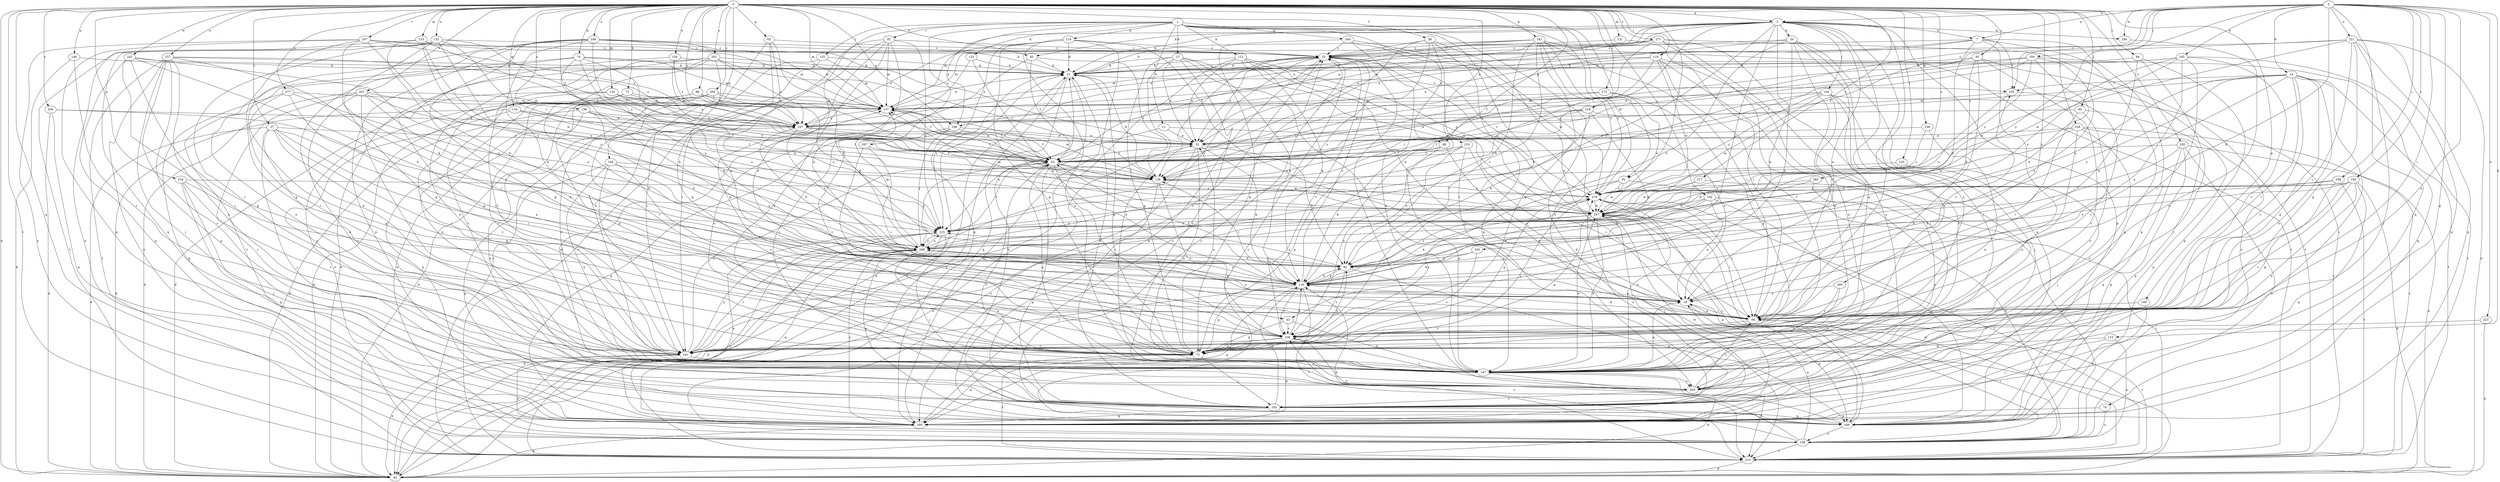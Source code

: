strict digraph  {
0;
1;
2;
3;
7;
10;
11;
13;
14;
20;
21;
27;
30;
32;
42;
43;
52;
56;
62;
63;
69;
70;
72;
73;
74;
82;
83;
84;
88;
91;
92;
94;
95;
102;
103;
104;
105;
110;
112;
114;
115;
116;
119;
120;
125;
126;
131;
132;
133;
134;
137;
146;
147;
152;
153;
154;
156;
157;
158;
160;
161;
164;
168;
169;
180;
183;
184;
188;
191;
200;
201;
202;
203;
207;
214;
216;
217;
218;
221;
223;
225;
228;
230;
235;
236;
238;
242;
244;
245;
246;
247;
248;
257;
262;
265;
267;
268;
269;
271;
272;
277;
279;
0 -> 3  [label=a];
0 -> 27  [label=c];
0 -> 30  [label=c];
0 -> 42  [label=d];
0 -> 56  [label=f];
0 -> 62  [label=f];
0 -> 63  [label=g];
0 -> 69  [label=g];
0 -> 73  [label=h];
0 -> 74  [label=h];
0 -> 82  [label=h];
0 -> 84  [label=i];
0 -> 88  [label=i];
0 -> 91  [label=i];
0 -> 95  [label=j];
0 -> 102  [label=j];
0 -> 119  [label=l];
0 -> 120  [label=l];
0 -> 131  [label=m];
0 -> 132  [label=m];
0 -> 133  [label=m];
0 -> 134  [label=m];
0 -> 137  [label=m];
0 -> 146  [label=n];
0 -> 152  [label=o];
0 -> 153  [label=o];
0 -> 154  [label=o];
0 -> 156  [label=o];
0 -> 157  [label=o];
0 -> 160  [label=p];
0 -> 161  [label=p];
0 -> 164  [label=p];
0 -> 168  [label=p];
0 -> 180  [label=q];
0 -> 200  [label=s];
0 -> 201  [label=s];
0 -> 202  [label=s];
0 -> 207  [label=t];
0 -> 214  [label=t];
0 -> 216  [label=u];
0 -> 217  [label=u];
0 -> 228  [label=v];
0 -> 230  [label=v];
0 -> 238  [label=w];
0 -> 242  [label=w];
0 -> 248  [label=x];
0 -> 257  [label=x];
0 -> 262  [label=y];
0 -> 265  [label=y];
0 -> 269  [label=z];
0 -> 271  [label=z];
0 -> 272  [label=z];
0 -> 277  [label=z];
1 -> 11  [label=b];
1 -> 13  [label=b];
1 -> 42  [label=d];
1 -> 43  [label=e];
1 -> 69  [label=g];
1 -> 91  [label=i];
1 -> 92  [label=i];
1 -> 110  [label=k];
1 -> 112  [label=k];
1 -> 114  [label=k];
1 -> 125  [label=l];
1 -> 168  [label=p];
1 -> 214  [label=t];
1 -> 218  [label=u];
1 -> 244  [label=w];
1 -> 267  [label=y];
1 -> 279  [label=z];
2 -> 3  [label=a];
2 -> 7  [label=a];
2 -> 14  [label=b];
2 -> 70  [label=g];
2 -> 94  [label=i];
2 -> 115  [label=k];
2 -> 116  [label=k];
2 -> 147  [label=n];
2 -> 180  [label=q];
2 -> 183  [label=r];
2 -> 184  [label=r];
2 -> 188  [label=r];
2 -> 218  [label=u];
2 -> 221  [label=u];
2 -> 223  [label=u];
2 -> 235  [label=v];
2 -> 245  [label=w];
2 -> 246  [label=w];
2 -> 268  [label=y];
3 -> 7  [label=a];
3 -> 10  [label=a];
3 -> 20  [label=b];
3 -> 21  [label=b];
3 -> 43  [label=e];
3 -> 52  [label=e];
3 -> 82  [label=h];
3 -> 94  [label=i];
3 -> 103  [label=j];
3 -> 104  [label=j];
3 -> 105  [label=j];
3 -> 126  [label=l];
3 -> 137  [label=m];
3 -> 147  [label=n];
3 -> 168  [label=p];
3 -> 169  [label=p];
3 -> 246  [label=w];
3 -> 257  [label=x];
3 -> 268  [label=y];
7 -> 32  [label=c];
7 -> 83  [label=h];
7 -> 137  [label=m];
7 -> 169  [label=p];
7 -> 180  [label=q];
7 -> 191  [label=r];
7 -> 235  [label=v];
7 -> 257  [label=x];
10 -> 94  [label=i];
10 -> 169  [label=p];
10 -> 235  [label=v];
10 -> 268  [label=y];
11 -> 52  [label=e];
11 -> 225  [label=u];
11 -> 279  [label=z];
13 -> 21  [label=b];
13 -> 52  [label=e];
13 -> 72  [label=g];
13 -> 94  [label=i];
13 -> 116  [label=k];
13 -> 147  [label=n];
13 -> 203  [label=s];
13 -> 247  [label=w];
14 -> 72  [label=g];
14 -> 83  [label=h];
14 -> 94  [label=i];
14 -> 147  [label=n];
14 -> 191  [label=r];
14 -> 203  [label=s];
14 -> 214  [label=t];
14 -> 225  [label=u];
14 -> 235  [label=v];
14 -> 257  [label=x];
14 -> 268  [label=y];
20 -> 32  [label=c];
20 -> 52  [label=e];
20 -> 72  [label=g];
20 -> 83  [label=h];
20 -> 94  [label=i];
20 -> 116  [label=k];
20 -> 147  [label=n];
20 -> 180  [label=q];
21 -> 32  [label=c];
21 -> 42  [label=d];
21 -> 72  [label=g];
21 -> 105  [label=j];
21 -> 180  [label=q];
21 -> 214  [label=t];
21 -> 225  [label=u];
21 -> 235  [label=v];
27 -> 10  [label=a];
27 -> 42  [label=d];
27 -> 52  [label=e];
27 -> 72  [label=g];
27 -> 94  [label=i];
27 -> 105  [label=j];
27 -> 191  [label=r];
27 -> 236  [label=v];
30 -> 21  [label=b];
30 -> 62  [label=f];
30 -> 83  [label=h];
30 -> 94  [label=i];
30 -> 158  [label=o];
30 -> 203  [label=s];
32 -> 21  [label=b];
32 -> 52  [label=e];
32 -> 126  [label=l];
32 -> 137  [label=m];
32 -> 180  [label=q];
32 -> 214  [label=t];
32 -> 236  [label=v];
32 -> 268  [label=y];
42 -> 21  [label=b];
42 -> 52  [label=e];
43 -> 72  [label=g];
43 -> 147  [label=n];
43 -> 236  [label=v];
52 -> 62  [label=f];
52 -> 83  [label=h];
52 -> 116  [label=k];
52 -> 147  [label=n];
52 -> 158  [label=o];
56 -> 10  [label=a];
56 -> 32  [label=c];
56 -> 116  [label=k];
56 -> 126  [label=l];
56 -> 180  [label=q];
56 -> 268  [label=y];
62 -> 126  [label=l];
62 -> 137  [label=m];
62 -> 147  [label=n];
62 -> 236  [label=v];
62 -> 247  [label=w];
62 -> 268  [label=y];
63 -> 10  [label=a];
63 -> 32  [label=c];
63 -> 72  [label=g];
63 -> 83  [label=h];
63 -> 147  [label=n];
69 -> 10  [label=a];
69 -> 62  [label=f];
69 -> 72  [label=g];
69 -> 116  [label=k];
69 -> 147  [label=n];
70 -> 158  [label=o];
70 -> 180  [label=q];
72 -> 52  [label=e];
72 -> 105  [label=j];
72 -> 180  [label=q];
72 -> 214  [label=t];
72 -> 279  [label=z];
73 -> 42  [label=d];
73 -> 116  [label=k];
73 -> 137  [label=m];
73 -> 147  [label=n];
73 -> 225  [label=u];
74 -> 21  [label=b];
74 -> 52  [label=e];
74 -> 83  [label=h];
74 -> 137  [label=m];
74 -> 147  [label=n];
74 -> 191  [label=r];
74 -> 268  [label=y];
82 -> 21  [label=b];
82 -> 62  [label=f];
82 -> 105  [label=j];
82 -> 126  [label=l];
83 -> 116  [label=k];
83 -> 169  [label=p];
83 -> 225  [label=u];
83 -> 236  [label=v];
84 -> 21  [label=b];
84 -> 94  [label=i];
84 -> 105  [label=j];
84 -> 169  [label=p];
88 -> 126  [label=l];
88 -> 137  [label=m];
88 -> 158  [label=o];
88 -> 191  [label=r];
88 -> 268  [label=y];
91 -> 72  [label=g];
91 -> 158  [label=o];
91 -> 191  [label=r];
91 -> 247  [label=w];
91 -> 279  [label=z];
92 -> 32  [label=c];
92 -> 72  [label=g];
92 -> 116  [label=k];
92 -> 137  [label=m];
92 -> 147  [label=n];
92 -> 191  [label=r];
92 -> 214  [label=t];
92 -> 225  [label=u];
94 -> 10  [label=a];
94 -> 116  [label=k];
94 -> 214  [label=t];
94 -> 236  [label=v];
94 -> 268  [label=y];
95 -> 94  [label=i];
95 -> 147  [label=n];
95 -> 169  [label=p];
95 -> 257  [label=x];
102 -> 10  [label=a];
102 -> 116  [label=k];
102 -> 169  [label=p];
102 -> 214  [label=t];
102 -> 247  [label=w];
102 -> 268  [label=y];
103 -> 83  [label=h];
103 -> 116  [label=k];
103 -> 72  [label=z];
104 -> 94  [label=i];
104 -> 105  [label=j];
104 -> 137  [label=m];
104 -> 203  [label=s];
104 -> 214  [label=t];
104 -> 225  [label=u];
104 -> 247  [label=w];
104 -> 279  [label=z];
105 -> 21  [label=b];
105 -> 62  [label=f];
105 -> 116  [label=k];
105 -> 169  [label=p];
105 -> 180  [label=q];
105 -> 279  [label=z];
110 -> 21  [label=b];
110 -> 116  [label=k];
110 -> 203  [label=s];
112 -> 21  [label=b];
112 -> 52  [label=e];
112 -> 94  [label=i];
112 -> 116  [label=k];
112 -> 191  [label=r];
112 -> 247  [label=w];
112 -> 279  [label=z];
114 -> 10  [label=a];
114 -> 21  [label=b];
114 -> 32  [label=c];
114 -> 42  [label=d];
114 -> 72  [label=g];
114 -> 147  [label=n];
114 -> 180  [label=q];
114 -> 257  [label=x];
115 -> 72  [label=g];
115 -> 105  [label=j];
115 -> 158  [label=o];
116 -> 10  [label=a];
116 -> 32  [label=c];
116 -> 62  [label=f];
116 -> 72  [label=g];
116 -> 83  [label=h];
116 -> 126  [label=l];
116 -> 180  [label=q];
116 -> 191  [label=r];
116 -> 214  [label=t];
116 -> 236  [label=v];
116 -> 268  [label=y];
116 -> 279  [label=z];
119 -> 21  [label=b];
119 -> 62  [label=f];
119 -> 126  [label=l];
119 -> 147  [label=n];
119 -> 203  [label=s];
119 -> 236  [label=v];
119 -> 247  [label=w];
120 -> 105  [label=j];
120 -> 126  [label=l];
125 -> 21  [label=b];
125 -> 137  [label=m];
125 -> 191  [label=r];
125 -> 214  [label=t];
126 -> 21  [label=b];
126 -> 137  [label=m];
126 -> 169  [label=p];
126 -> 236  [label=v];
126 -> 279  [label=z];
131 -> 32  [label=c];
131 -> 94  [label=i];
132 -> 42  [label=d];
132 -> 137  [label=m];
132 -> 191  [label=r];
132 -> 247  [label=w];
132 -> 257  [label=x];
133 -> 32  [label=c];
133 -> 62  [label=f];
133 -> 83  [label=h];
133 -> 158  [label=o];
133 -> 225  [label=u];
133 -> 268  [label=y];
134 -> 42  [label=d];
134 -> 62  [label=f];
134 -> 126  [label=l];
134 -> 147  [label=n];
134 -> 257  [label=x];
137 -> 21  [label=b];
137 -> 62  [label=f];
137 -> 247  [label=w];
137 -> 257  [label=x];
146 -> 21  [label=b];
146 -> 42  [label=d];
146 -> 191  [label=r];
147 -> 10  [label=a];
147 -> 42  [label=d];
147 -> 203  [label=s];
147 -> 214  [label=t];
147 -> 247  [label=w];
147 -> 279  [label=z];
152 -> 32  [label=c];
152 -> 62  [label=f];
152 -> 72  [label=g];
152 -> 126  [label=l];
152 -> 180  [label=q];
152 -> 191  [label=r];
152 -> 214  [label=t];
152 -> 247  [label=w];
153 -> 62  [label=f];
153 -> 83  [label=h];
153 -> 94  [label=i];
153 -> 147  [label=n];
153 -> 236  [label=v];
154 -> 21  [label=b];
154 -> 52  [label=e];
154 -> 72  [label=g];
154 -> 257  [label=x];
156 -> 42  [label=d];
156 -> 62  [label=f];
156 -> 83  [label=h];
156 -> 126  [label=l];
156 -> 169  [label=p];
156 -> 257  [label=x];
157 -> 21  [label=b];
157 -> 94  [label=i];
157 -> 105  [label=j];
157 -> 147  [label=n];
157 -> 158  [label=o];
157 -> 169  [label=p];
157 -> 203  [label=s];
157 -> 214  [label=t];
157 -> 257  [label=x];
158 -> 10  [label=a];
158 -> 32  [label=c];
158 -> 94  [label=i];
158 -> 214  [label=t];
158 -> 236  [label=v];
158 -> 247  [label=w];
160 -> 94  [label=i];
160 -> 169  [label=p];
161 -> 21  [label=b];
161 -> 32  [label=c];
161 -> 62  [label=f];
161 -> 72  [label=g];
161 -> 83  [label=h];
161 -> 94  [label=i];
161 -> 203  [label=s];
161 -> 214  [label=t];
161 -> 236  [label=v];
161 -> 279  [label=z];
164 -> 126  [label=l];
164 -> 147  [label=n];
164 -> 169  [label=p];
164 -> 191  [label=r];
164 -> 236  [label=v];
164 -> 268  [label=y];
168 -> 52  [label=e];
168 -> 62  [label=f];
168 -> 180  [label=q];
168 -> 236  [label=v];
168 -> 268  [label=y];
169 -> 21  [label=b];
169 -> 32  [label=c];
169 -> 158  [label=o];
169 -> 236  [label=v];
169 -> 279  [label=z];
180 -> 32  [label=c];
180 -> 42  [label=d];
180 -> 225  [label=u];
180 -> 247  [label=w];
180 -> 268  [label=y];
183 -> 42  [label=d];
183 -> 94  [label=i];
183 -> 147  [label=n];
183 -> 180  [label=q];
183 -> 191  [label=r];
183 -> 247  [label=w];
183 -> 268  [label=y];
183 -> 279  [label=z];
184 -> 21  [label=b];
184 -> 52  [label=e];
184 -> 62  [label=f];
184 -> 83  [label=h];
184 -> 116  [label=k];
184 -> 180  [label=q];
184 -> 279  [label=z];
188 -> 72  [label=g];
188 -> 83  [label=h];
188 -> 214  [label=t];
188 -> 279  [label=z];
191 -> 32  [label=c];
191 -> 42  [label=d];
191 -> 62  [label=f];
191 -> 83  [label=h];
191 -> 147  [label=n];
191 -> 158  [label=o];
191 -> 268  [label=y];
200 -> 42  [label=d];
200 -> 180  [label=q];
200 -> 257  [label=x];
200 -> 268  [label=y];
201 -> 10  [label=a];
201 -> 42  [label=d];
201 -> 105  [label=j];
201 -> 137  [label=m];
201 -> 147  [label=n];
201 -> 191  [label=r];
201 -> 225  [label=u];
201 -> 257  [label=x];
202 -> 21  [label=b];
202 -> 42  [label=d];
202 -> 116  [label=k];
202 -> 126  [label=l];
202 -> 147  [label=n];
202 -> 191  [label=r];
202 -> 203  [label=s];
202 -> 257  [label=x];
203 -> 94  [label=i];
203 -> 105  [label=j];
203 -> 137  [label=m];
203 -> 236  [label=v];
203 -> 257  [label=x];
207 -> 32  [label=c];
207 -> 72  [label=g];
207 -> 83  [label=h];
207 -> 137  [label=m];
207 -> 158  [label=o];
207 -> 180  [label=q];
207 -> 225  [label=u];
207 -> 257  [label=x];
214 -> 42  [label=d];
214 -> 116  [label=k];
214 -> 247  [label=w];
216 -> 94  [label=i];
216 -> 105  [label=j];
216 -> 180  [label=q];
216 -> 191  [label=r];
216 -> 279  [label=z];
217 -> 158  [label=o];
217 -> 247  [label=w];
217 -> 279  [label=z];
218 -> 10  [label=a];
218 -> 52  [label=e];
218 -> 83  [label=h];
218 -> 116  [label=k];
218 -> 126  [label=l];
218 -> 225  [label=u];
218 -> 257  [label=x];
221 -> 32  [label=c];
221 -> 42  [label=d];
221 -> 62  [label=f];
221 -> 72  [label=g];
221 -> 94  [label=i];
221 -> 105  [label=j];
221 -> 169  [label=p];
221 -> 180  [label=q];
221 -> 247  [label=w];
223 -> 42  [label=d];
223 -> 236  [label=v];
225 -> 42  [label=d];
225 -> 62  [label=f];
225 -> 105  [label=j];
225 -> 169  [label=p];
225 -> 214  [label=t];
225 -> 268  [label=y];
228 -> 52  [label=e];
228 -> 62  [label=f];
228 -> 147  [label=n];
228 -> 169  [label=p];
228 -> 203  [label=s];
228 -> 214  [label=t];
228 -> 247  [label=w];
230 -> 10  [label=a];
230 -> 42  [label=d];
230 -> 62  [label=f];
230 -> 158  [label=o];
230 -> 169  [label=p];
230 -> 180  [label=q];
235 -> 137  [label=m];
235 -> 225  [label=u];
235 -> 236  [label=v];
236 -> 72  [label=g];
236 -> 116  [label=k];
236 -> 180  [label=q];
236 -> 191  [label=r];
238 -> 52  [label=e];
238 -> 147  [label=n];
238 -> 279  [label=z];
242 -> 21  [label=b];
242 -> 72  [label=g];
242 -> 83  [label=h];
242 -> 180  [label=q];
242 -> 191  [label=r];
242 -> 268  [label=y];
244 -> 32  [label=c];
244 -> 72  [label=g];
244 -> 147  [label=n];
244 -> 247  [label=w];
244 -> 279  [label=z];
245 -> 10  [label=a];
245 -> 21  [label=b];
245 -> 62  [label=f];
245 -> 94  [label=i];
245 -> 214  [label=t];
245 -> 225  [label=u];
245 -> 236  [label=v];
245 -> 247  [label=w];
246 -> 147  [label=n];
247 -> 32  [label=c];
247 -> 72  [label=g];
247 -> 94  [label=i];
247 -> 105  [label=j];
247 -> 116  [label=k];
247 -> 126  [label=l];
247 -> 137  [label=m];
247 -> 147  [label=n];
247 -> 169  [label=p];
247 -> 225  [label=u];
248 -> 21  [label=b];
248 -> 32  [label=c];
248 -> 52  [label=e];
248 -> 72  [label=g];
248 -> 116  [label=k];
248 -> 126  [label=l];
248 -> 137  [label=m];
248 -> 147  [label=n];
248 -> 169  [label=p];
248 -> 214  [label=t];
257 -> 52  [label=e];
257 -> 62  [label=f];
257 -> 83  [label=h];
257 -> 268  [label=y];
262 -> 83  [label=h];
262 -> 203  [label=s];
262 -> 279  [label=z];
265 -> 10  [label=a];
265 -> 147  [label=n];
265 -> 236  [label=v];
267 -> 62  [label=f];
267 -> 94  [label=i];
267 -> 236  [label=v];
268 -> 42  [label=d];
268 -> 83  [label=h];
268 -> 137  [label=m];
268 -> 147  [label=n];
268 -> 180  [label=q];
268 -> 191  [label=r];
268 -> 225  [label=u];
268 -> 279  [label=z];
269 -> 42  [label=d];
269 -> 62  [label=f];
269 -> 72  [label=g];
269 -> 137  [label=m];
269 -> 147  [label=n];
269 -> 158  [label=o];
269 -> 236  [label=v];
271 -> 32  [label=c];
271 -> 105  [label=j];
271 -> 126  [label=l];
271 -> 137  [label=m];
271 -> 147  [label=n];
271 -> 203  [label=s];
271 -> 214  [label=t];
271 -> 257  [label=x];
272 -> 72  [label=g];
272 -> 126  [label=l];
272 -> 137  [label=m];
272 -> 247  [label=w];
277 -> 72  [label=g];
277 -> 94  [label=i];
277 -> 137  [label=m];
277 -> 180  [label=q];
277 -> 225  [label=u];
279 -> 32  [label=c];
279 -> 94  [label=i];
279 -> 214  [label=t];
279 -> 247  [label=w];
}
